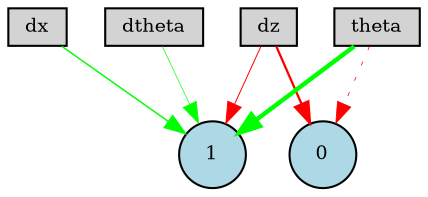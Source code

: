 digraph {
	node [fontsize=9 height=0.2 shape=circle width=0.2]
	dx [fillcolor=lightgray shape=box style=filled]
	dz [fillcolor=lightgray shape=box style=filled]
	theta [fillcolor=lightgray shape=box style=filled]
	dtheta [fillcolor=lightgray shape=box style=filled]
	0 [fillcolor=lightblue style=filled]
	1 [fillcolor=lightblue style=filled]
	theta -> 1 [color=green penwidth=2.1415592991007837 style=solid]
	theta -> 0 [color=red penwidth=0.3590514997903327 style=dotted]
	dtheta -> 1 [color=green penwidth=0.3252512328285412 style=solid]
	dz -> 0 [color=red penwidth=1.0921792801697034 style=solid]
	dx -> 1 [color=green penwidth=0.7034539383154766 style=solid]
	dz -> 1 [color=red penwidth=0.47861712854430527 style=solid]
}
